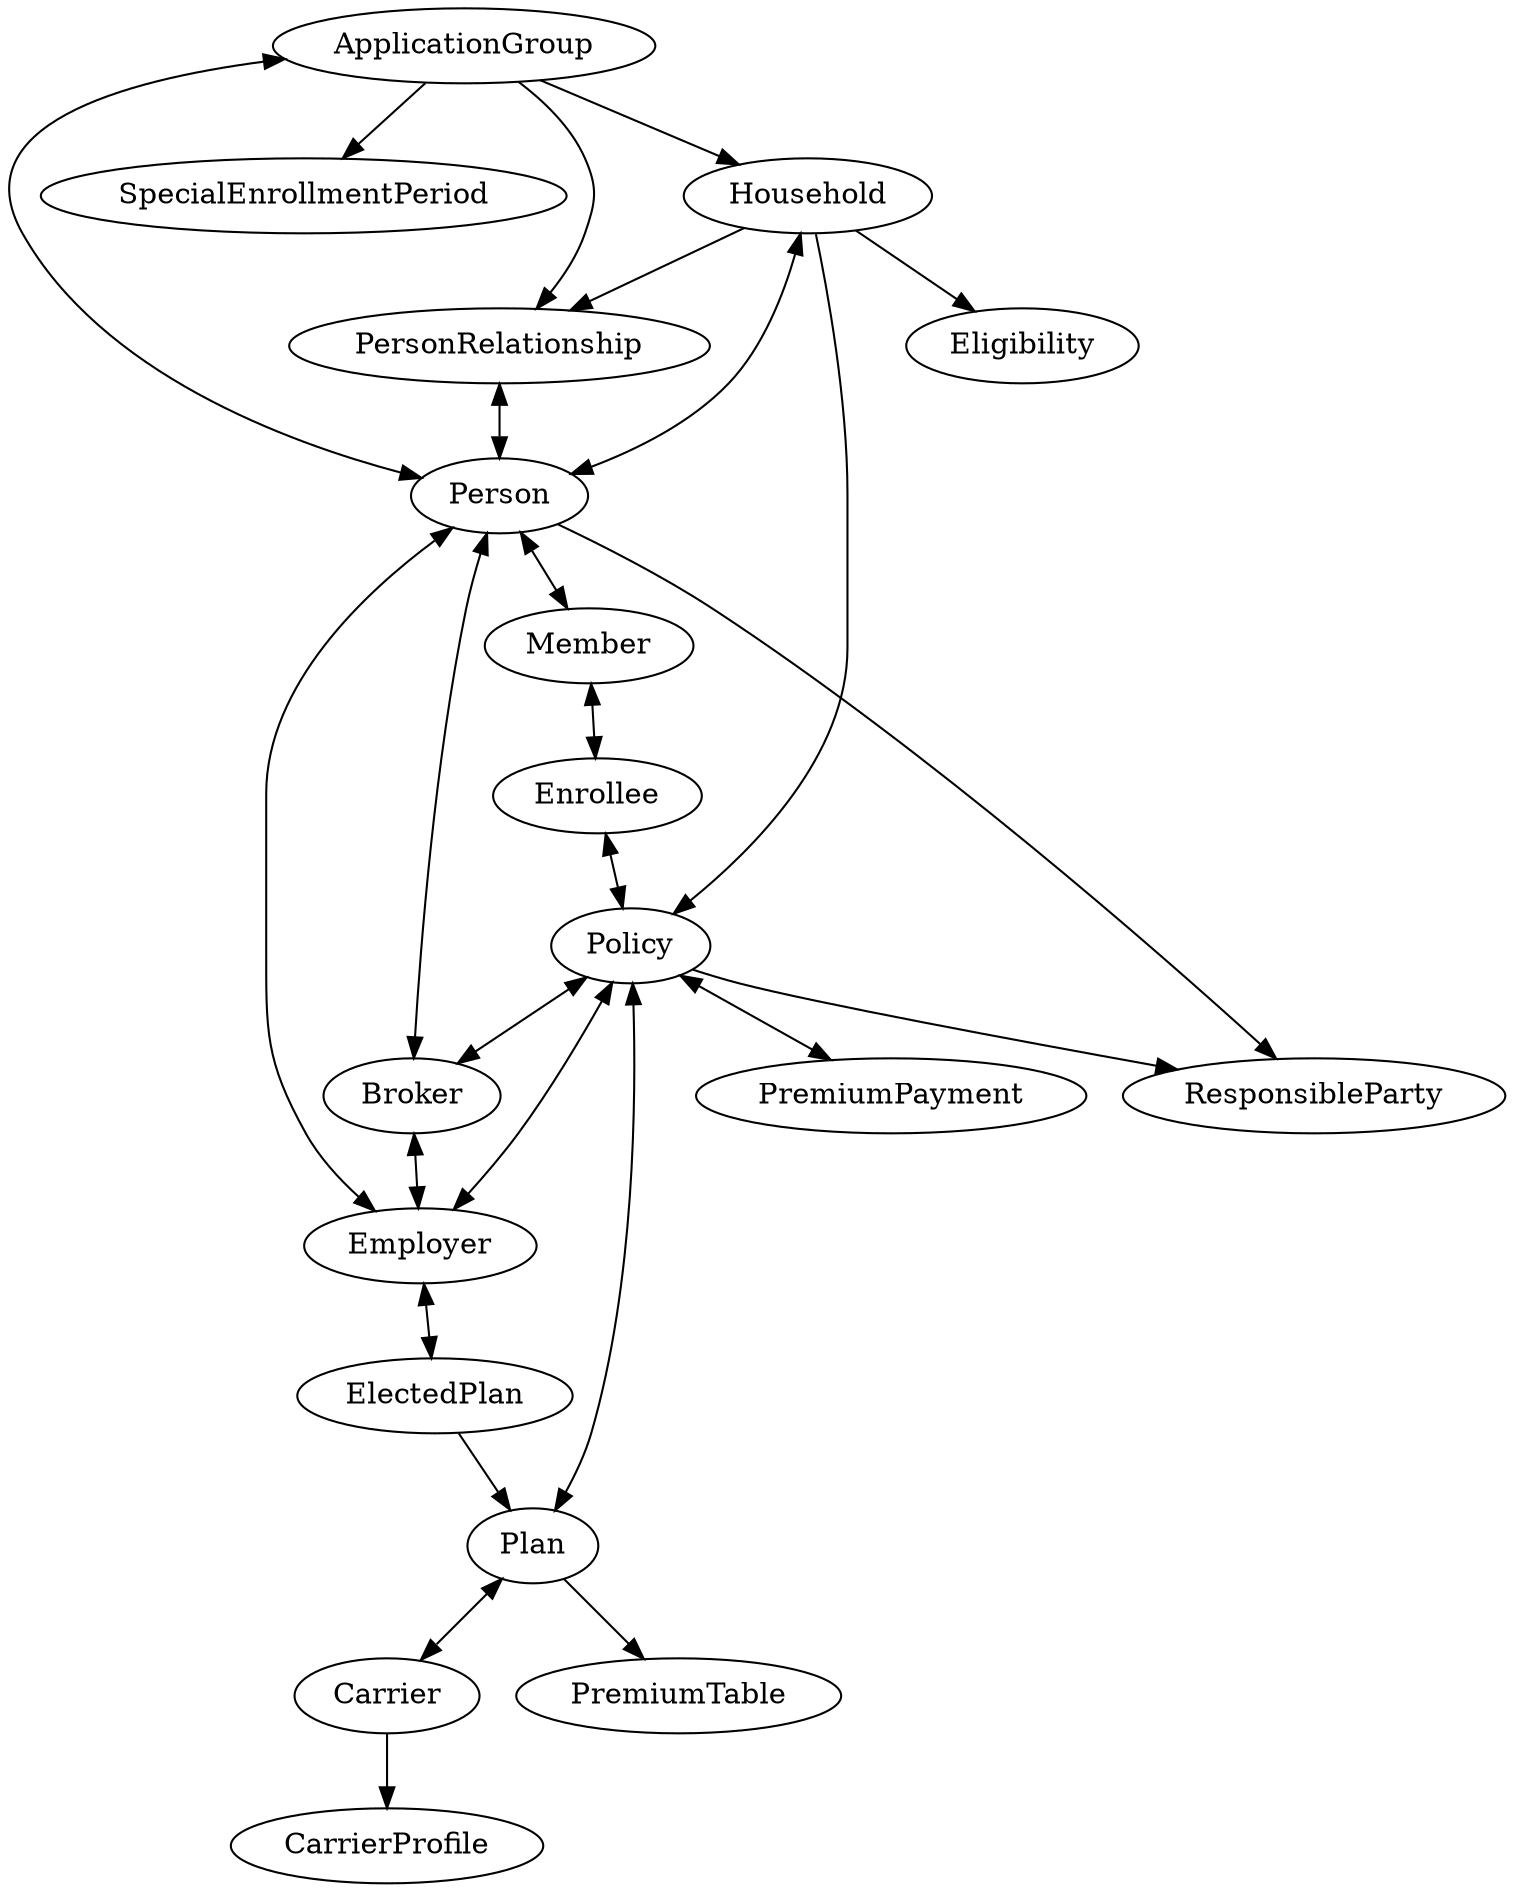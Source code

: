 digraph gluemodel {
  concentrate=true;
  ApplicationGroup -> Household;
  ApplicationGroup -> SpecialEnrollmentPeriod;
  ApplicationGroup -> PersonRelationship;
  ApplicationGroup -> Person;

  Broker -> Policy;
  Broker -> Person;
  Broker -> Employer;
//  Broker -> Address;
//  Broker -> Phone;
//  Broker -> Email;

  Carrier -> Plan;
//  Carrier -> Policy;
//  Carrier -> PremiumPayment;
//  Carrier -> Broker;
//  Carrier -> Employer;
//  Carrier -> TransactionSetPremiumPayment;
  Carrier -> CarrierProfile;

//  CarrierProfile -> Transmission;

  ElectedPlan -> Employer;
  ElectedPlan -> Plan;

//  Employer -> PremiumPayment;
  Employer -> Broker;
  Employer -> Person;
  Employer -> Policy;
  Employer -> ElectedPlan;
//  Employer -> Address;
//  Employer -> Phone;
//  Employer -> Email;

  Enrollee -> Policy;
  Enrollee -> Member;

  Household -> Eligibility;
  Household -> Person;
  Household -> Policy;
  Household -> PersonRelationship;

  Member -> Person;
  Member -> Enrollee;

  Person -> ApplicationGroup;
  Person -> Broker;
  Person -> Employer;
  Person -> Household;
  Person -> Member;
//  Person -> Address;
//  Person -> Phone;
//  Person -> Email;
  Person -> ResponsibleParty;
  Person -> PersonRelationship;

  PersonRelationship -> Person;

  Plan -> PremiumTable;
  Plan -> Policy;
  Plan -> Carrier;

  Policy -> Enrollee;
  Policy -> Broker;
  Policy -> Plan;
  Policy -> Employer;
  Policy -> ResponsibleParty;
//  Policy -> TransactionSetEnrollment;
  Policy -> PremiumPayment;

  PremiumPayment -> Policy;
//  PremiumPayment -> TransactionSetPremiumPayment;

/*
  TransactionSetEnrollment -> Transmission;
  TransactionSetEnrollment -> Policy;

  TransactionSetPremiumPayment -> Transmission;
  TransactionSetPremiumPayment -> PremiumPayment;
  TransactionSetPremiumPayment -> Policy;

  Transmission -> CarrierProfile;
*/
}
